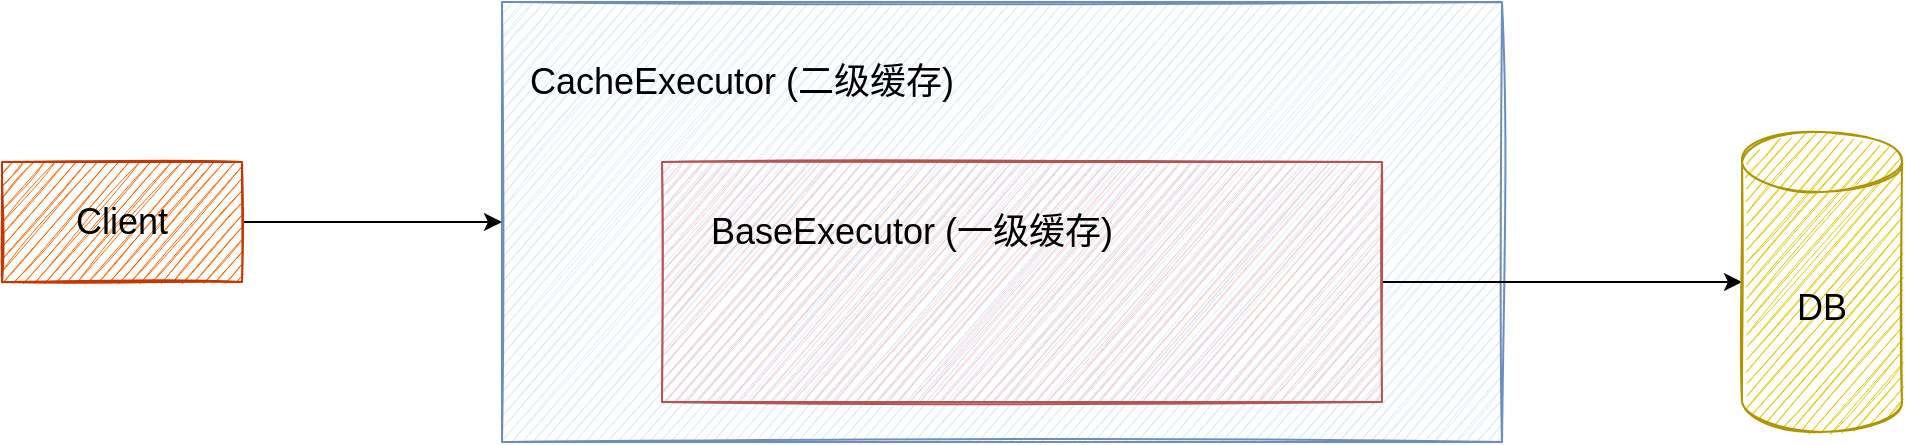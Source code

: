 <mxfile version="20.2.3" type="device"><diagram id="9K0ajOPABCoCr09KdaPW" name="第 1 页"><mxGraphModel dx="1422" dy="878" grid="1" gridSize="10" guides="1" tooltips="1" connect="1" arrows="1" fold="1" page="1" pageScale="1" pageWidth="827" pageHeight="1169" math="0" shadow="0"><root><mxCell id="0"/><mxCell id="1" parent="0"/><mxCell id="91Oc6Lv5qR68FvENcg5l-2" value="" style="rounded=0;whiteSpace=wrap;html=1;fontSize=18;sketch=1;fillColor=#dae8fc;strokeColor=#6c8ebf;" vertex="1" parent="1"><mxGeometry x="260" y="200" width="500" height="220" as="geometry"/></mxCell><mxCell id="91Oc6Lv5qR68FvENcg5l-3" value="CacheExecutor (二级缓存)" style="text;html=1;strokeColor=none;fillColor=none;align=center;verticalAlign=middle;whiteSpace=wrap;rounded=0;fontSize=18;" vertex="1" parent="1"><mxGeometry x="270" y="210" width="220" height="60" as="geometry"/></mxCell><mxCell id="91Oc6Lv5qR68FvENcg5l-9" style="edgeStyle=orthogonalEdgeStyle;rounded=0;orthogonalLoop=1;jettySize=auto;html=1;exitX=1;exitY=0.5;exitDx=0;exitDy=0;fontSize=18;" edge="1" parent="1" source="91Oc6Lv5qR68FvENcg5l-4" target="91Oc6Lv5qR68FvENcg5l-7"><mxGeometry relative="1" as="geometry"/></mxCell><mxCell id="91Oc6Lv5qR68FvENcg5l-4" value="" style="rounded=0;whiteSpace=wrap;html=1;fontSize=18;sketch=1;fillColor=#f8cecc;strokeColor=#b85450;" vertex="1" parent="1"><mxGeometry x="340" y="280" width="360" height="120" as="geometry"/></mxCell><mxCell id="91Oc6Lv5qR68FvENcg5l-5" value="BaseExecutor (一级缓存)" style="text;html=1;strokeColor=none;fillColor=none;align=center;verticalAlign=middle;whiteSpace=wrap;rounded=0;sketch=1;fontSize=18;" vertex="1" parent="1"><mxGeometry x="350" y="290" width="230" height="50" as="geometry"/></mxCell><mxCell id="91Oc6Lv5qR68FvENcg5l-8" style="edgeStyle=orthogonalEdgeStyle;rounded=0;orthogonalLoop=1;jettySize=auto;html=1;exitX=1;exitY=0.5;exitDx=0;exitDy=0;fontSize=18;" edge="1" parent="1" source="91Oc6Lv5qR68FvENcg5l-6" target="91Oc6Lv5qR68FvENcg5l-2"><mxGeometry relative="1" as="geometry"/></mxCell><mxCell id="91Oc6Lv5qR68FvENcg5l-6" value="Client" style="rounded=0;whiteSpace=wrap;html=1;sketch=1;fontSize=18;fillColor=#fa6800;fontColor=#000000;strokeColor=#C73500;" vertex="1" parent="1"><mxGeometry x="10" y="280" width="120" height="60" as="geometry"/></mxCell><mxCell id="91Oc6Lv5qR68FvENcg5l-7" value="DB" style="shape=cylinder3;whiteSpace=wrap;html=1;boundedLbl=1;backgroundOutline=1;size=15;sketch=1;fontSize=18;fillColor=#e3c800;strokeColor=#B09500;fontColor=#000000;" vertex="1" parent="1"><mxGeometry x="880" y="265" width="80" height="150" as="geometry"/></mxCell></root></mxGraphModel></diagram></mxfile>